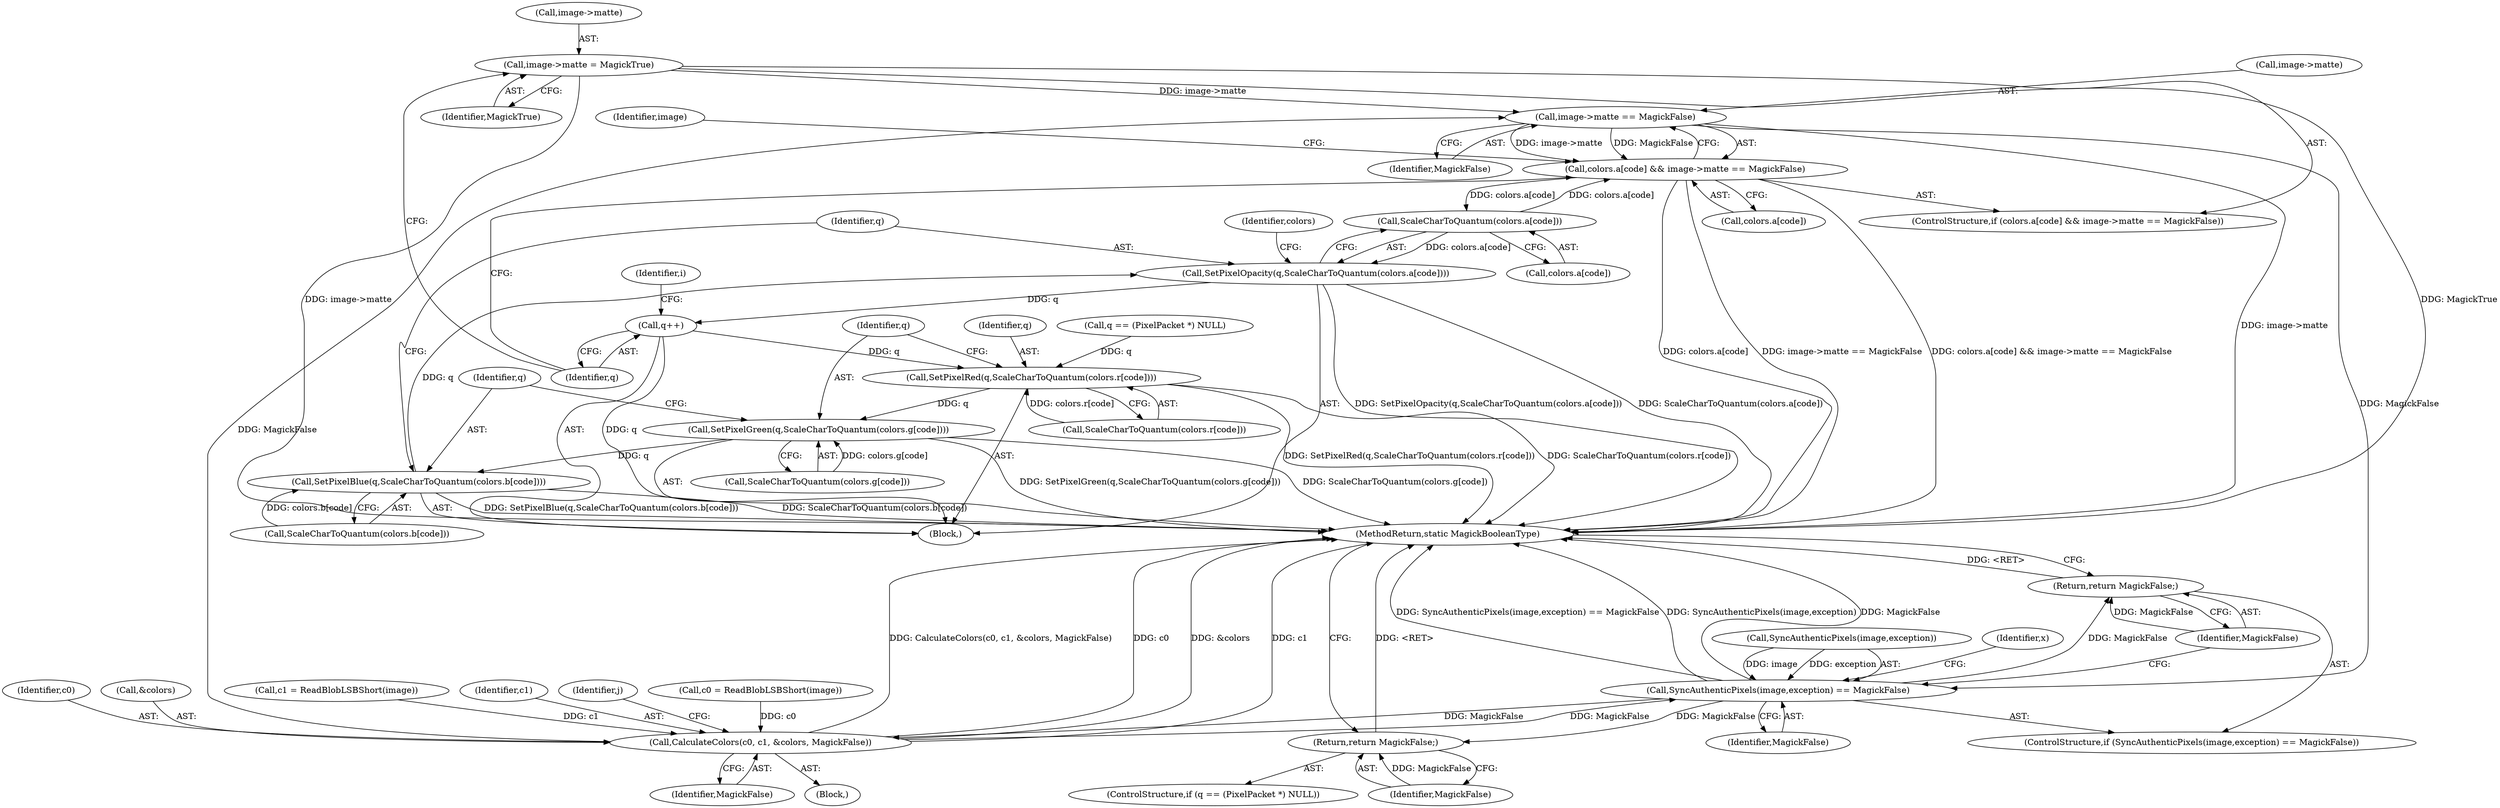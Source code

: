digraph "0_ImageMagick_d7325bac173492b358417a0ad49fabad44447d52_0@pointer" {
"1000296" [label="(Call,image->matte = MagickTrue)"];
"1000291" [label="(Call,image->matte == MagickFalse)"];
"1000285" [label="(Call,colors.a[code] && image->matte == MagickFalse)"];
"1000278" [label="(Call,ScaleCharToQuantum(colors.a[code]))"];
"1000276" [label="(Call,SetPixelOpacity(q,ScaleCharToQuantum(colors.a[code])))"];
"1000301" [label="(Call,q++)"];
"1000252" [label="(Call,SetPixelRed(q,ScaleCharToQuantum(colors.r[code])))"];
"1000260" [label="(Call,SetPixelGreen(q,ScaleCharToQuantum(colors.g[code])))"];
"1000268" [label="(Call,SetPixelBlue(q,ScaleCharToQuantum(colors.b[code])))"];
"1000304" [label="(Call,SyncAuthenticPixels(image,exception) == MagickFalse)"];
"1000176" [label="(Return,return MagickFalse;)"];
"1000190" [label="(Call,CalculateColors(c0, c1, &colors, MagickFalse))"];
"1000309" [label="(Return,return MagickFalse;)"];
"1000296" [label="(Call,image->matte = MagickTrue)"];
"1000236" [label="(Block,)"];
"1000295" [label="(Identifier,MagickFalse)"];
"1000305" [label="(Call,SyncAuthenticPixels(image,exception))"];
"1000270" [label="(Call,ScaleCharToQuantum(colors.b[code]))"];
"1000303" [label="(ControlStructure,if (SyncAuthenticPixels(image,exception) == MagickFalse))"];
"1000298" [label="(Identifier,image)"];
"1000176" [label="(Return,return MagickFalse;)"];
"1000309" [label="(Return,return MagickFalse;)"];
"1000300" [label="(Identifier,MagickTrue)"];
"1000191" [label="(Identifier,c0)"];
"1000177" [label="(Identifier,MagickFalse)"];
"1000254" [label="(Call,ScaleCharToQuantum(colors.r[code]))"];
"1000285" [label="(Call,colors.a[code] && image->matte == MagickFalse)"];
"1000253" [label="(Identifier,q)"];
"1000278" [label="(Call,ScaleCharToQuantum(colors.a[code]))"];
"1000190" [label="(Call,CalculateColors(c0, c1, &colors, MagickFalse))"];
"1000276" [label="(Call,SetPixelOpacity(q,ScaleCharToQuantum(colors.a[code])))"];
"1000260" [label="(Call,SetPixelGreen(q,ScaleCharToQuantum(colors.g[code])))"];
"1000308" [label="(Identifier,MagickFalse)"];
"1000317" [label="(MethodReturn,static MagickBooleanType)"];
"1000171" [label="(Call,q == (PixelPacket *) NULL)"];
"1000284" [label="(ControlStructure,if (colors.a[code] && image->matte == MagickFalse))"];
"1000292" [label="(Call,image->matte)"];
"1000193" [label="(Call,&colors)"];
"1000310" [label="(Identifier,MagickFalse)"];
"1000182" [label="(Call,c1 = ReadBlobLSBShort(image))"];
"1000269" [label="(Identifier,q)"];
"1000304" [label="(Call,SyncAuthenticPixels(image,exception) == MagickFalse)"];
"1000302" [label="(Identifier,q)"];
"1000262" [label="(Call,ScaleCharToQuantum(colors.g[code]))"];
"1000195" [label="(Identifier,MagickFalse)"];
"1000301" [label="(Call,q++)"];
"1000277" [label="(Identifier,q)"];
"1000192" [label="(Identifier,c1)"];
"1000198" [label="(Identifier,j)"];
"1000297" [label="(Call,image->matte)"];
"1000170" [label="(ControlStructure,if (q == (PixelPacket *) NULL))"];
"1000279" [label="(Call,colors.a[code])"];
"1000178" [label="(Call,c0 = ReadBlobLSBShort(image))"];
"1000291" [label="(Call,image->matte == MagickFalse)"];
"1000286" [label="(Call,colors.a[code])"];
"1000288" [label="(Identifier,colors)"];
"1000146" [label="(Identifier,x)"];
"1000268" [label="(Call,SetPixelBlue(q,ScaleCharToQuantum(colors.b[code])))"];
"1000148" [label="(Block,)"];
"1000252" [label="(Call,SetPixelRed(q,ScaleCharToQuantum(colors.r[code])))"];
"1000214" [label="(Identifier,i)"];
"1000261" [label="(Identifier,q)"];
"1000296" -> "1000284"  [label="AST: "];
"1000296" -> "1000300"  [label="CFG: "];
"1000297" -> "1000296"  [label="AST: "];
"1000300" -> "1000296"  [label="AST: "];
"1000302" -> "1000296"  [label="CFG: "];
"1000296" -> "1000317"  [label="DDG: MagickTrue"];
"1000296" -> "1000317"  [label="DDG: image->matte"];
"1000296" -> "1000291"  [label="DDG: image->matte"];
"1000291" -> "1000285"  [label="AST: "];
"1000291" -> "1000295"  [label="CFG: "];
"1000292" -> "1000291"  [label="AST: "];
"1000295" -> "1000291"  [label="AST: "];
"1000285" -> "1000291"  [label="CFG: "];
"1000291" -> "1000317"  [label="DDG: image->matte"];
"1000291" -> "1000285"  [label="DDG: image->matte"];
"1000291" -> "1000285"  [label="DDG: MagickFalse"];
"1000190" -> "1000291"  [label="DDG: MagickFalse"];
"1000291" -> "1000304"  [label="DDG: MagickFalse"];
"1000285" -> "1000284"  [label="AST: "];
"1000285" -> "1000286"  [label="CFG: "];
"1000286" -> "1000285"  [label="AST: "];
"1000298" -> "1000285"  [label="CFG: "];
"1000302" -> "1000285"  [label="CFG: "];
"1000285" -> "1000317"  [label="DDG: colors.a[code]"];
"1000285" -> "1000317"  [label="DDG: image->matte == MagickFalse"];
"1000285" -> "1000317"  [label="DDG: colors.a[code] && image->matte == MagickFalse"];
"1000285" -> "1000278"  [label="DDG: colors.a[code]"];
"1000278" -> "1000285"  [label="DDG: colors.a[code]"];
"1000278" -> "1000276"  [label="AST: "];
"1000278" -> "1000279"  [label="CFG: "];
"1000279" -> "1000278"  [label="AST: "];
"1000276" -> "1000278"  [label="CFG: "];
"1000278" -> "1000276"  [label="DDG: colors.a[code]"];
"1000276" -> "1000236"  [label="AST: "];
"1000277" -> "1000276"  [label="AST: "];
"1000288" -> "1000276"  [label="CFG: "];
"1000276" -> "1000317"  [label="DDG: ScaleCharToQuantum(colors.a[code])"];
"1000276" -> "1000317"  [label="DDG: SetPixelOpacity(q,ScaleCharToQuantum(colors.a[code]))"];
"1000268" -> "1000276"  [label="DDG: q"];
"1000276" -> "1000301"  [label="DDG: q"];
"1000301" -> "1000236"  [label="AST: "];
"1000301" -> "1000302"  [label="CFG: "];
"1000302" -> "1000301"  [label="AST: "];
"1000214" -> "1000301"  [label="CFG: "];
"1000301" -> "1000317"  [label="DDG: q"];
"1000301" -> "1000252"  [label="DDG: q"];
"1000252" -> "1000236"  [label="AST: "];
"1000252" -> "1000254"  [label="CFG: "];
"1000253" -> "1000252"  [label="AST: "];
"1000254" -> "1000252"  [label="AST: "];
"1000261" -> "1000252"  [label="CFG: "];
"1000252" -> "1000317"  [label="DDG: ScaleCharToQuantum(colors.r[code])"];
"1000252" -> "1000317"  [label="DDG: SetPixelRed(q,ScaleCharToQuantum(colors.r[code]))"];
"1000171" -> "1000252"  [label="DDG: q"];
"1000254" -> "1000252"  [label="DDG: colors.r[code]"];
"1000252" -> "1000260"  [label="DDG: q"];
"1000260" -> "1000236"  [label="AST: "];
"1000260" -> "1000262"  [label="CFG: "];
"1000261" -> "1000260"  [label="AST: "];
"1000262" -> "1000260"  [label="AST: "];
"1000269" -> "1000260"  [label="CFG: "];
"1000260" -> "1000317"  [label="DDG: SetPixelGreen(q,ScaleCharToQuantum(colors.g[code]))"];
"1000260" -> "1000317"  [label="DDG: ScaleCharToQuantum(colors.g[code])"];
"1000262" -> "1000260"  [label="DDG: colors.g[code]"];
"1000260" -> "1000268"  [label="DDG: q"];
"1000268" -> "1000236"  [label="AST: "];
"1000268" -> "1000270"  [label="CFG: "];
"1000269" -> "1000268"  [label="AST: "];
"1000270" -> "1000268"  [label="AST: "];
"1000277" -> "1000268"  [label="CFG: "];
"1000268" -> "1000317"  [label="DDG: SetPixelBlue(q,ScaleCharToQuantum(colors.b[code]))"];
"1000268" -> "1000317"  [label="DDG: ScaleCharToQuantum(colors.b[code])"];
"1000270" -> "1000268"  [label="DDG: colors.b[code]"];
"1000304" -> "1000303"  [label="AST: "];
"1000304" -> "1000308"  [label="CFG: "];
"1000305" -> "1000304"  [label="AST: "];
"1000308" -> "1000304"  [label="AST: "];
"1000310" -> "1000304"  [label="CFG: "];
"1000146" -> "1000304"  [label="CFG: "];
"1000304" -> "1000317"  [label="DDG: SyncAuthenticPixels(image,exception) == MagickFalse"];
"1000304" -> "1000317"  [label="DDG: SyncAuthenticPixels(image,exception)"];
"1000304" -> "1000317"  [label="DDG: MagickFalse"];
"1000304" -> "1000176"  [label="DDG: MagickFalse"];
"1000304" -> "1000190"  [label="DDG: MagickFalse"];
"1000305" -> "1000304"  [label="DDG: image"];
"1000305" -> "1000304"  [label="DDG: exception"];
"1000190" -> "1000304"  [label="DDG: MagickFalse"];
"1000304" -> "1000309"  [label="DDG: MagickFalse"];
"1000176" -> "1000170"  [label="AST: "];
"1000176" -> "1000177"  [label="CFG: "];
"1000177" -> "1000176"  [label="AST: "];
"1000317" -> "1000176"  [label="CFG: "];
"1000176" -> "1000317"  [label="DDG: <RET>"];
"1000177" -> "1000176"  [label="DDG: MagickFalse"];
"1000190" -> "1000148"  [label="AST: "];
"1000190" -> "1000195"  [label="CFG: "];
"1000191" -> "1000190"  [label="AST: "];
"1000192" -> "1000190"  [label="AST: "];
"1000193" -> "1000190"  [label="AST: "];
"1000195" -> "1000190"  [label="AST: "];
"1000198" -> "1000190"  [label="CFG: "];
"1000190" -> "1000317"  [label="DDG: CalculateColors(c0, c1, &colors, MagickFalse)"];
"1000190" -> "1000317"  [label="DDG: c0"];
"1000190" -> "1000317"  [label="DDG: &colors"];
"1000190" -> "1000317"  [label="DDG: c1"];
"1000178" -> "1000190"  [label="DDG: c0"];
"1000182" -> "1000190"  [label="DDG: c1"];
"1000309" -> "1000303"  [label="AST: "];
"1000309" -> "1000310"  [label="CFG: "];
"1000310" -> "1000309"  [label="AST: "];
"1000317" -> "1000309"  [label="CFG: "];
"1000309" -> "1000317"  [label="DDG: <RET>"];
"1000310" -> "1000309"  [label="DDG: MagickFalse"];
}
